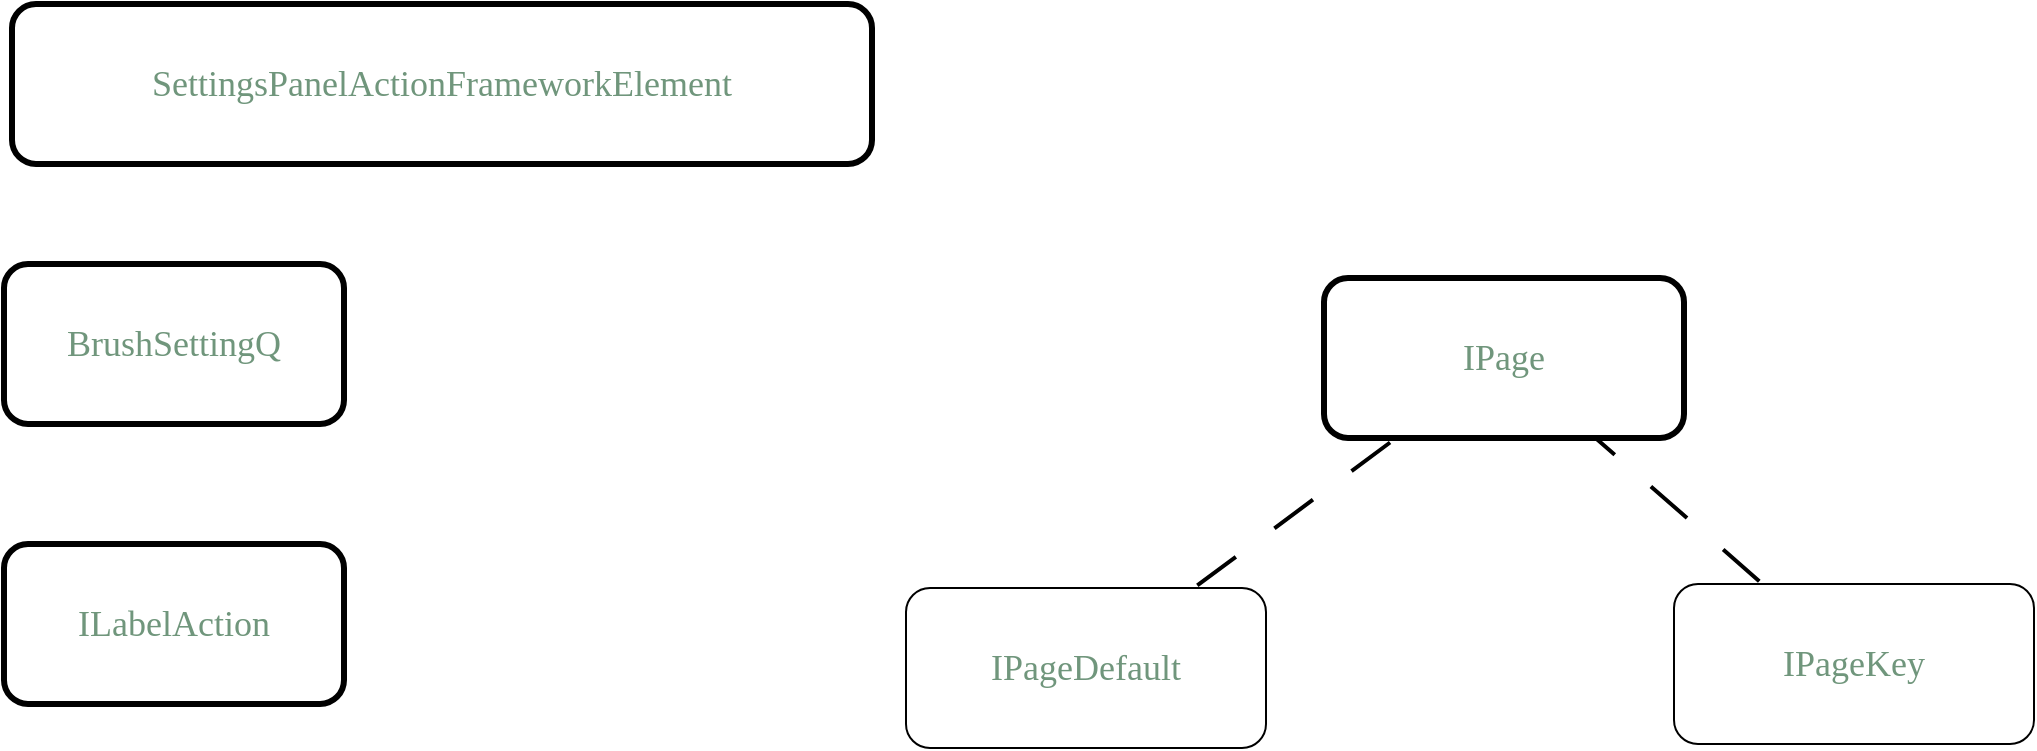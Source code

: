 <mxfile version="24.7.17" pages="2">
  <diagram name="CORE Диаграмма" id="ia_T1l1x6hs6FPcz-3SK">
    <mxGraphModel dx="2047" dy="948" grid="0" gridSize="10" guides="0" tooltips="1" connect="0" arrows="1" fold="1" page="0" pageScale="1" pageWidth="827" pageHeight="1169" math="0" shadow="0">
      <root>
        <mxCell id="0" />
        <mxCell id="1" parent="0" />
        <mxCell id="MWzFeV6izfAVd_EmdzCG-8" value="BrushSettingQ" style="rounded=1;whiteSpace=wrap;fontSize=18;fontColor=#70967C;fontFamily=Lucida Console;strokeWidth=3;" parent="1" vertex="1">
          <mxGeometry x="-22" y="188" width="170" height="80" as="geometry" />
        </mxCell>
        <mxCell id="MWzFeV6izfAVd_EmdzCG-9" value="ILabelAction" style="rounded=1;whiteSpace=wrap;fontSize=18;fontColor=#70967C;fontFamily=Lucida Console;strokeWidth=3;" parent="1" vertex="1">
          <mxGeometry x="-22" y="328" width="170" height="80" as="geometry" />
        </mxCell>
        <mxCell id="MWzFeV6izfAVd_EmdzCG-12" value="SettingsPanelActionFrameworkElement" style="rounded=1;whiteSpace=wrap;fontSize=18;fontColor=#70967C;fontFamily=Lucida Console;strokeWidth=3;" parent="1" vertex="1">
          <mxGeometry x="-18" y="58" width="430" height="80" as="geometry" />
        </mxCell>
        <mxCell id="r3l4vlM_85dYpehm9L9s-1" value="IPageKey" style="rounded=1;whiteSpace=wrap;fontSize=18;fontColor=#70967C;fontFamily=Lucida Console;" parent="1" vertex="1">
          <mxGeometry x="813" y="348" width="180" height="80" as="geometry" />
        </mxCell>
        <mxCell id="r3l4vlM_85dYpehm9L9s-2" style="rounded=1;orthogonalLoop=1;jettySize=auto;html=1;dashed=1;dashPattern=12 12;strokeWidth=2;endArrow=none;endFill=0;flowAnimation=1;" parent="1" source="r3l4vlM_85dYpehm9L9s-1" target="r3l4vlM_85dYpehm9L9s-5" edge="1">
          <mxGeometry relative="1" as="geometry">
            <mxPoint x="72" y="366" as="sourcePoint" />
            <mxPoint x="342" y="436" as="targetPoint" />
          </mxGeometry>
        </mxCell>
        <mxCell id="r3l4vlM_85dYpehm9L9s-3" style="rounded=1;orthogonalLoop=1;jettySize=auto;html=1;strokeWidth=2;endArrow=none;endFill=0;dashed=1;dashPattern=12 12;flowAnimation=1;" parent="1" source="r3l4vlM_85dYpehm9L9s-4" target="r3l4vlM_85dYpehm9L9s-5" edge="1">
          <mxGeometry relative="1" as="geometry" />
        </mxCell>
        <mxCell id="r3l4vlM_85dYpehm9L9s-4" value="IPageDefault" style="rounded=1;whiteSpace=wrap;fontSize=18;fontColor=#70967C;fontFamily=Lucida Console;" parent="1" vertex="1">
          <mxGeometry x="429" y="350" width="180" height="80" as="geometry" />
        </mxCell>
        <mxCell id="r3l4vlM_85dYpehm9L9s-5" value="IPage" style="rounded=1;whiteSpace=wrap;fontSize=18;fontColor=#70967C;fontFamily=Lucida Console;strokeWidth=3;" parent="1" vertex="1">
          <mxGeometry x="638" y="195" width="180" height="80" as="geometry" />
        </mxCell>
      </root>
    </mxGraphModel>
  </diagram>
  <diagram id="-gB4cSZo6_3nMkcXz_vv" name="FRONT Диаграмма">
    <mxGraphModel dx="3647" dy="1348" grid="0" gridSize="10" guides="0" tooltips="1" connect="0" arrows="1" fold="1" page="0" pageScale="1" pageWidth="827" pageHeight="1169" math="0" shadow="0">
      <root>
        <mxCell id="0" />
        <mxCell id="1" parent="0" />
        <mxCell id="M7uNiLFjUKpO2VLpQJOE-1" value="IIELObject" style="rounded=1;whiteSpace=wrap;fontSize=18;fontColor=#70967C;fontFamily=Lucida Console;strokeWidth=3;" parent="1" vertex="1">
          <mxGeometry x="-1397" y="270" width="180" height="80" as="geometry" />
        </mxCell>
        <mxCell id="M7uNiLFjUKpO2VLpQJOE-2" style="rounded=0;orthogonalLoop=1;jettySize=auto;html=1;strokeWidth=2;dashed=1;endArrow=none;endFill=0;flowAnimation=1;strokeColor=#FFFFFF;dashPattern=12 12;" parent="1" source="M7uNiLFjUKpO2VLpQJOE-4" target="M7uNiLFjUKpO2VLpQJOE-1" edge="1">
          <mxGeometry relative="1" as="geometry" />
        </mxCell>
        <mxCell id="M7uNiLFjUKpO2VLpQJOE-3" style="rounded=1;orthogonalLoop=1;jettySize=auto;html=1;endArrow=none;endFill=0;dashed=1;dashPattern=12 12;strokeWidth=2;flowAnimation=1;" parent="1" source="M7uNiLFjUKpO2VLpQJOE-4" target="M7uNiLFjUKpO2VLpQJOE-24" edge="1">
          <mxGeometry relative="1" as="geometry" />
        </mxCell>
        <mxCell id="M7uNiLFjUKpO2VLpQJOE-4" value="IIELButton" style="rounded=1;whiteSpace=wrap;fontSize=18;fontColor=#70967C;fontFamily=Lucida Console;" parent="1" vertex="1">
          <mxGeometry x="-1304" y="534" width="180" height="80" as="geometry" />
        </mxCell>
        <mxCell id="M7uNiLFjUKpO2VLpQJOE-5" style="rounded=1;orthogonalLoop=1;jettySize=auto;html=1;endArrow=none;endFill=0;strokeWidth=2;dashed=1;dashPattern=12 12;flowAnimation=1;" parent="1" source="M7uNiLFjUKpO2VLpQJOE-6" target="M7uNiLFjUKpO2VLpQJOE-4" edge="1">
          <mxGeometry relative="1" as="geometry" />
        </mxCell>
        <mxCell id="M7uNiLFjUKpO2VLpQJOE-6" value="IIELButtonDefault" style="rounded=1;whiteSpace=wrap;fontSize=18;fontColor=#70967C;fontFamily=Lucida Console;" parent="1" vertex="1">
          <mxGeometry x="-1226" y="691" width="210" height="80" as="geometry" />
        </mxCell>
        <mxCell id="M7uNiLFjUKpO2VLpQJOE-7" style="rounded=1;orthogonalLoop=1;jettySize=auto;html=1;endArrow=none;endFill=0;startArrow=none;startFill=0;dashed=1;dashPattern=12 12;flowAnimation=1;strokeWidth=2;" parent="1" source="M7uNiLFjUKpO2VLpQJOE-9" target="M7uNiLFjUKpO2VLpQJOE-4" edge="1">
          <mxGeometry relative="1" as="geometry" />
        </mxCell>
        <mxCell id="M7uNiLFjUKpO2VLpQJOE-8" style="rounded=1;orthogonalLoop=1;jettySize=auto;html=1;endArrow=none;endFill=0;dashed=1;dashPattern=12 12;flowAnimation=1;strokeWidth=2;" parent="1" source="M7uNiLFjUKpO2VLpQJOE-9" target="M7uNiLFjUKpO2VLpQJOE-18" edge="1">
          <mxGeometry relative="1" as="geometry" />
        </mxCell>
        <mxCell id="M7uNiLFjUKpO2VLpQJOE-15" style="rounded=1;orthogonalLoop=1;jettySize=auto;html=1;endArrow=none;endFill=0;startArrow=none;startFill=0;dashed=1;dashPattern=12 12;flowAnimation=1;strokeWidth=2;" parent="1" source="M7uNiLFjUKpO2VLpQJOE-16" target="M7uNiLFjUKpO2VLpQJOE-1" edge="1">
          <mxGeometry relative="1" as="geometry" />
        </mxCell>
        <mxCell id="M7uNiLFjUKpO2VLpQJOE-16" value="IIELFrame" style="rounded=1;whiteSpace=wrap;fontSize=18;fontColor=#70967C;fontFamily=Lucida Console;" parent="1" vertex="1">
          <mxGeometry x="-1289" y="36" width="180" height="80" as="geometry" />
        </mxCell>
        <mxCell id="M7uNiLFjUKpO2VLpQJOE-17" style="rounded=1;orthogonalLoop=1;jettySize=auto;html=1;strokeWidth=2;endArrow=none;endFill=0;dashed=1;dashPattern=12 12;flowAnimation=1;" parent="1" source="M7uNiLFjUKpO2VLpQJOE-18" target="M7uNiLFjUKpO2VLpQJOE-1" edge="1">
          <mxGeometry relative="1" as="geometry" />
        </mxCell>
        <mxCell id="M7uNiLFjUKpO2VLpQJOE-18" value="IIELObjectKey" style="rounded=1;whiteSpace=wrap;fontSize=18;fontColor=#70967C;fontFamily=Lucida Console;" parent="1" vertex="1">
          <mxGeometry x="-1109" y="270" width="180" height="80" as="geometry" />
        </mxCell>
        <mxCell id="M7uNiLFjUKpO2VLpQJOE-19" style="rounded=1;orthogonalLoop=1;jettySize=auto;html=1;endArrow=none;endFill=0;dashed=1;dashPattern=12 12;strokeWidth=2;flowAnimation=1;" parent="1" source="M7uNiLFjUKpO2VLpQJOE-20" target="M7uNiLFjUKpO2VLpQJOE-16" edge="1">
          <mxGeometry relative="1" as="geometry" />
        </mxCell>
        <mxCell id="M7uNiLFjUKpO2VLpQJOE-20" value="IIELFrameDefault" style="rounded=1;whiteSpace=wrap;fontSize=18;fontColor=#70967C;fontFamily=Lucida Console;" parent="1" vertex="1">
          <mxGeometry x="-1426" y="-153" width="200" height="80" as="geometry" />
        </mxCell>
        <mxCell id="M7uNiLFjUKpO2VLpQJOE-21" value="IIELFrameKey" style="rounded=1;whiteSpace=wrap;fontSize=18;fontColor=#70967C;fontFamily=Lucida Console;" parent="1" vertex="1">
          <mxGeometry x="-1013" y="85" width="180" height="80" as="geometry" />
        </mxCell>
        <mxCell id="M7uNiLFjUKpO2VLpQJOE-22" style="rounded=1;orthogonalLoop=1;jettySize=auto;html=1;endArrow=none;endFill=0;dashed=1;dashPattern=12 12;strokeWidth=2;flowAnimation=1;" parent="1" source="M7uNiLFjUKpO2VLpQJOE-21" target="M7uNiLFjUKpO2VLpQJOE-16" edge="1">
          <mxGeometry relative="1" as="geometry">
            <mxPoint x="-1079" y="40" as="sourcePoint" />
            <mxPoint x="-960" y="210" as="targetPoint" />
          </mxGeometry>
        </mxCell>
        <mxCell id="M7uNiLFjUKpO2VLpQJOE-23" style="rounded=1;orthogonalLoop=1;jettySize=auto;html=1;endArrow=none;endFill=0;dashed=1;dashPattern=12 12;strokeWidth=2;flowAnimation=1;" parent="1" source="M7uNiLFjUKpO2VLpQJOE-21" target="M7uNiLFjUKpO2VLpQJOE-18" edge="1">
          <mxGeometry relative="1" as="geometry">
            <mxPoint x="-1094" y="40" as="sourcePoint" />
            <mxPoint x="-1056" y="140" as="targetPoint" />
          </mxGeometry>
        </mxCell>
        <mxCell id="M7uNiLFjUKpO2VLpQJOE-24" value="IIELControl" style="rounded=1;whiteSpace=wrap;fontSize=18;fontColor=#70967C;fontFamily=Lucida Console;strokeWidth=3;" parent="1" vertex="1">
          <mxGeometry x="-1746" y="681" width="180" height="80" as="geometry" />
        </mxCell>
        <mxCell id="M7uNiLFjUKpO2VLpQJOE-25" style="rounded=1;orthogonalLoop=1;jettySize=auto;html=1;strokeWidth=2;dashed=1;dashPattern=12 12;flowAnimation=1;endArrow=none;endFill=0;" parent="1" source="M7uNiLFjUKpO2VLpQJOE-27" target="M7uNiLFjUKpO2VLpQJOE-1" edge="1">
          <mxGeometry relative="1" as="geometry" />
        </mxCell>
        <mxCell id="M7uNiLFjUKpO2VLpQJOE-26" style="rounded=1;orthogonalLoop=1;jettySize=auto;html=1;strokeWidth=2;endArrow=none;endFill=0;dashed=1;dashPattern=12 12;flowAnimation=1;" parent="1" source="M7uNiLFjUKpO2VLpQJOE-27" target="M7uNiLFjUKpO2VLpQJOE-24" edge="1">
          <mxGeometry relative="1" as="geometry" />
        </mxCell>
        <mxCell id="M7uNiLFjUKpO2VLpQJOE-27" value="IIELTextBox" style="rounded=1;whiteSpace=wrap;fontSize=18;fontColor=#70967C;fontFamily=Lucida Console;" parent="1" vertex="1">
          <mxGeometry x="-1781" y="428" width="180" height="80" as="geometry" />
        </mxCell>
        <mxCell id="M7uNiLFjUKpO2VLpQJOE-28" value="IIELBrowserPage" style="rounded=1;whiteSpace=wrap;fontSize=18;fontColor=#70967C;fontFamily=Lucida Console;dashed=1;dashPattern=1 4;" parent="1" vertex="1">
          <mxGeometry x="-1712" y="130" width="187" height="80" as="geometry" />
        </mxCell>
        <mxCell id="M7uNiLFjUKpO2VLpQJOE-29" style="edgeStyle=none;shape=connector;rounded=1;orthogonalLoop=1;jettySize=auto;html=1;dashed=1;dashPattern=12 12;strokeColor=default;strokeWidth=2;align=center;verticalAlign=middle;fontFamily=Helvetica;fontSize=11;fontColor=default;labelBackgroundColor=default;endArrow=none;endFill=0;flowAnimation=1;" parent="1" source="M7uNiLFjUKpO2VLpQJOE-28" target="M7uNiLFjUKpO2VLpQJOE-1" edge="1">
          <mxGeometry relative="1" as="geometry" />
        </mxCell>
        <mxCell id="M7uNiLFjUKpO2VLpQJOE-9" value="IIELButtonKey" style="rounded=1;whiteSpace=wrap;fontSize=18;fontColor=#70967C;fontFamily=Lucida Console;" parent="1" vertex="1">
          <mxGeometry x="-994" y="459" width="180" height="80" as="geometry" />
        </mxCell>
        <mxCell id="K43k8vFx2dthZbpcqFvg-3" style="edgeStyle=none;shape=connector;rounded=0;orthogonalLoop=1;jettySize=auto;html=1;dashed=1;dashPattern=12 12;strokeColor=#FFFFFF;strokeWidth=2;align=center;verticalAlign=middle;fontFamily=Lucida Console;fontSize=18;fontColor=#70967C;labelBackgroundColor=default;endArrow=none;endFill=0;flowAnimation=1;" parent="1" source="K43k8vFx2dthZbpcqFvg-1" target="M7uNiLFjUKpO2VLpQJOE-6" edge="1">
          <mxGeometry relative="1" as="geometry" />
        </mxCell>
        <mxCell id="K43k8vFx2dthZbpcqFvg-1" value="IIELInlay" style="rounded=1;whiteSpace=wrap;fontSize=18;fontColor=#70967C;fontFamily=Lucida Console;dashed=1;dashPattern=1 4;" parent="1" vertex="1">
          <mxGeometry x="-1339" y="817" width="180" height="80" as="geometry" />
        </mxCell>
      </root>
    </mxGraphModel>
  </diagram>
</mxfile>
